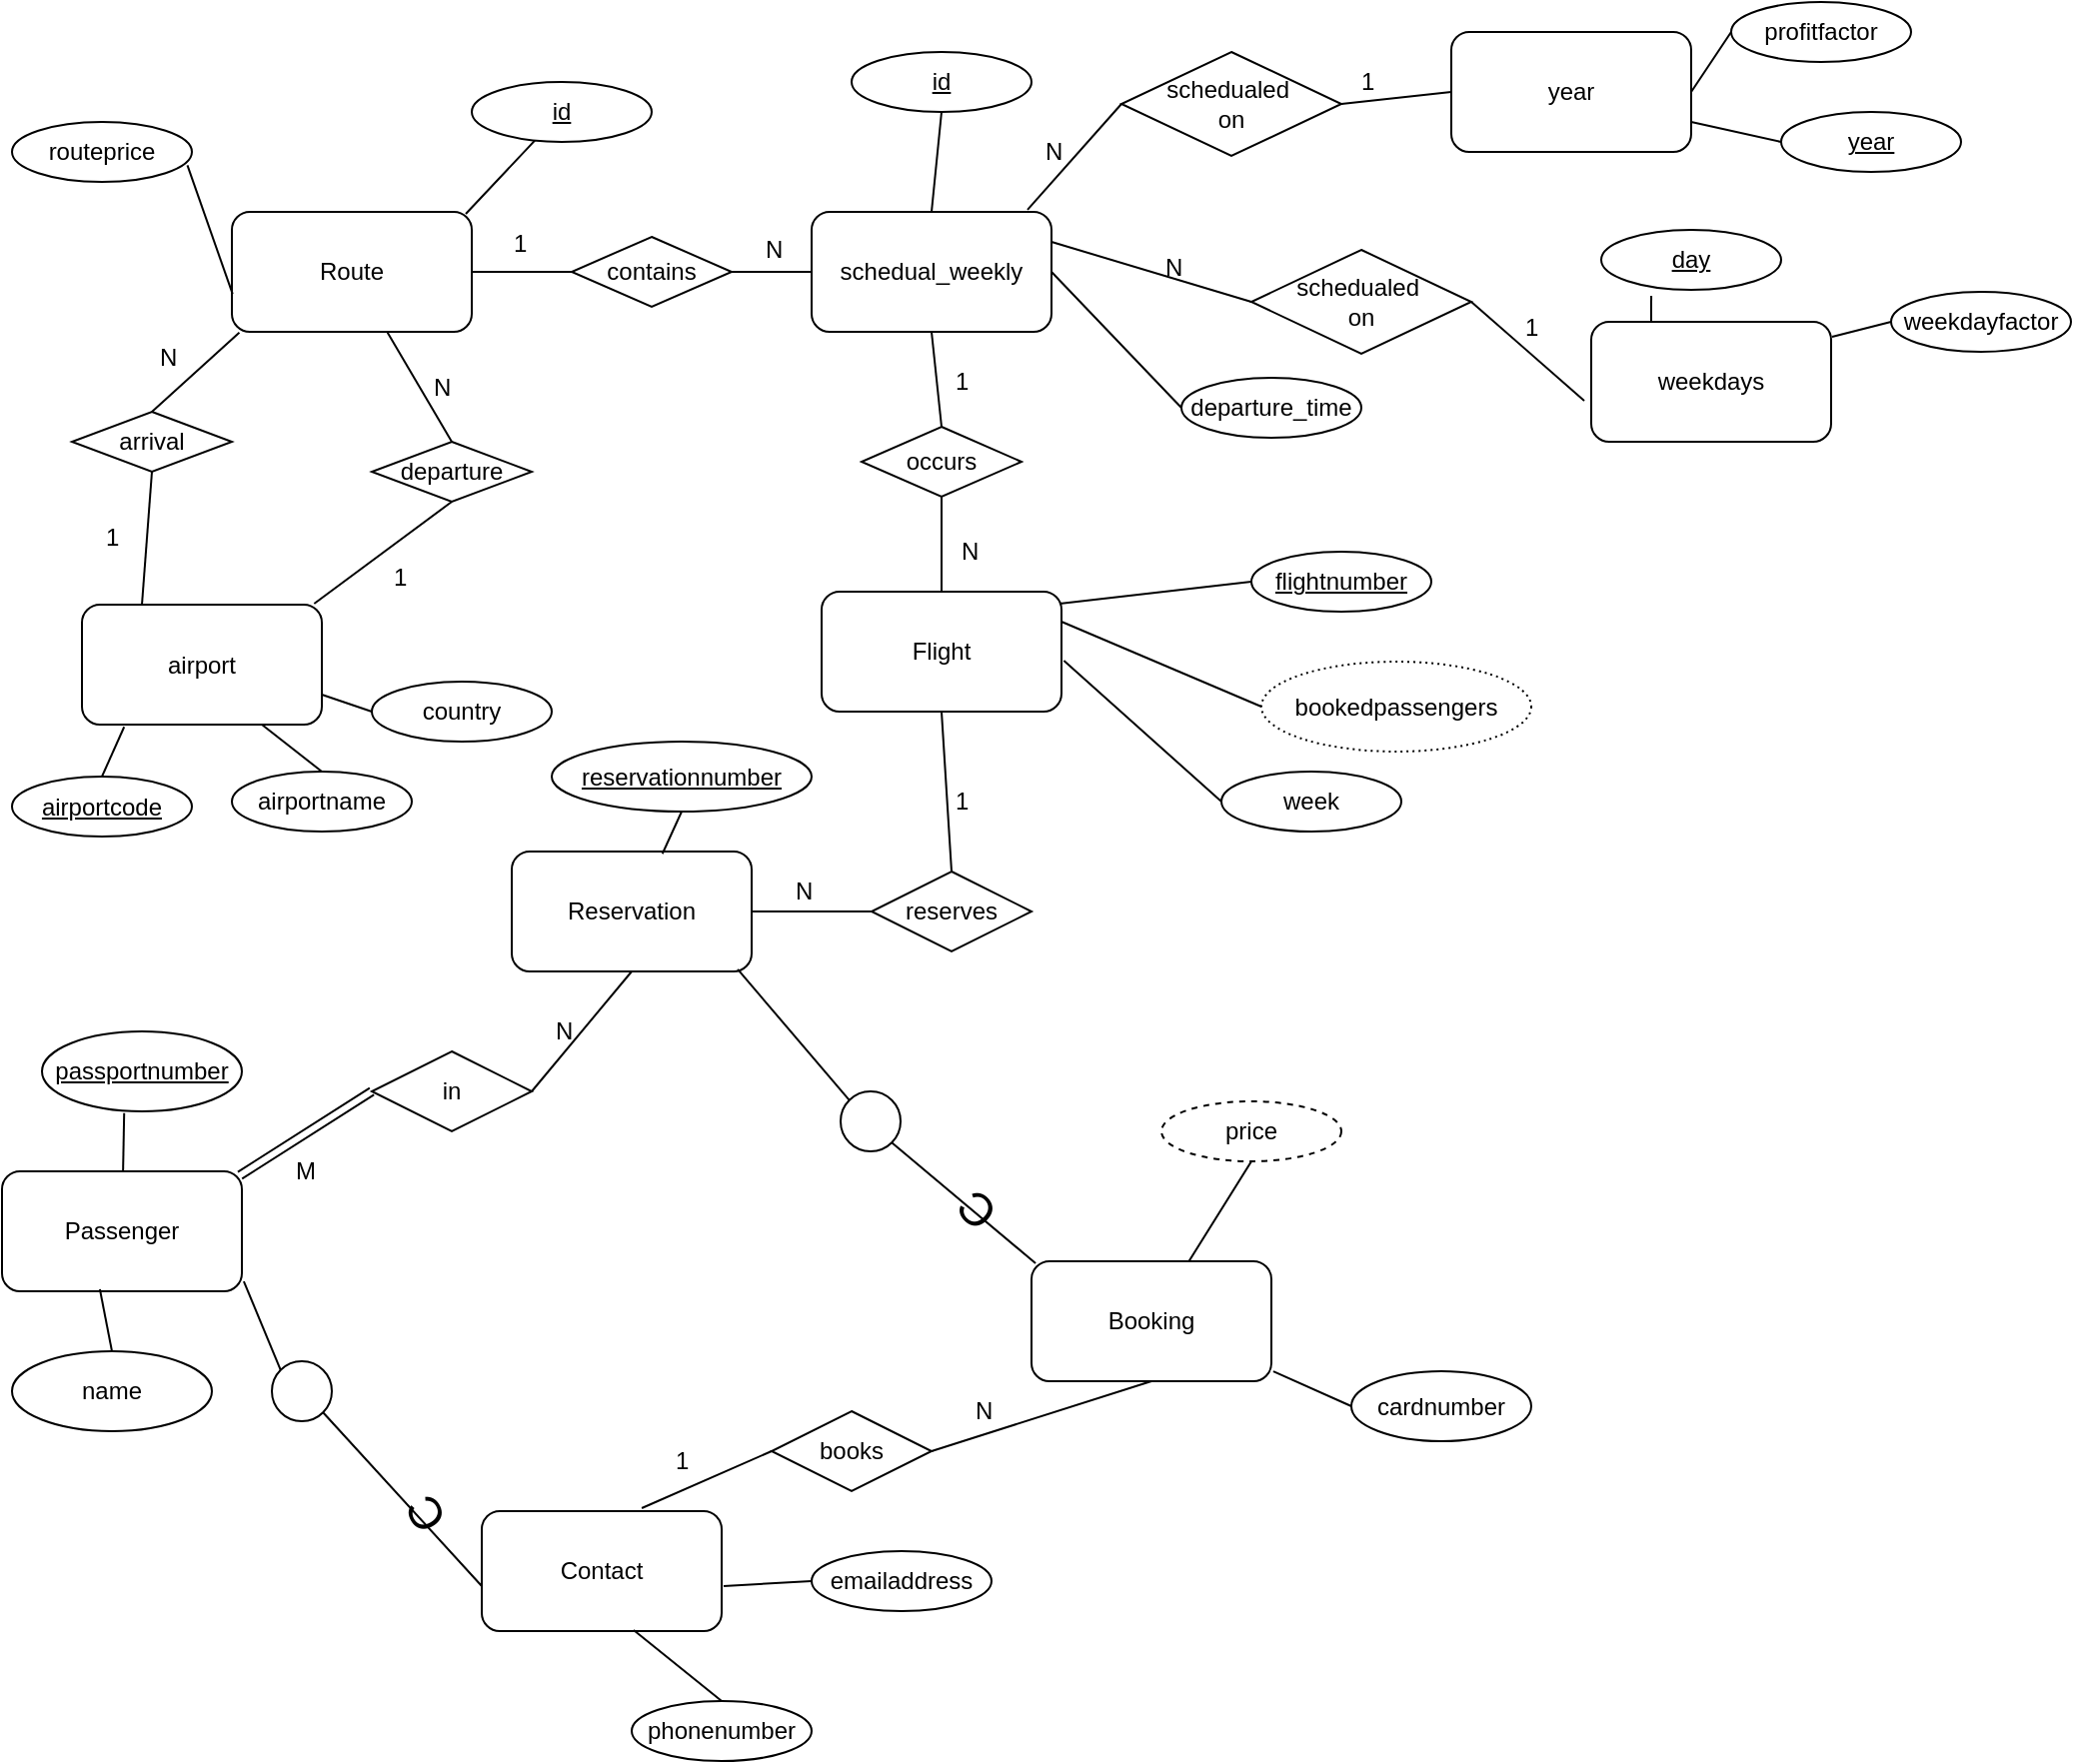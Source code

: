 <mxfile version="12.3.2" type="device" pages="1"><diagram id="ueyBdARAc9coFr8ONJ0_" name="Page-1"><mxGraphModel dx="1422" dy="801" grid="1" gridSize="10" guides="1" tooltips="1" connect="1" arrows="1" fold="1" page="1" pageScale="1" pageWidth="850" pageHeight="1100" math="0" shadow="0"><root><mxCell id="0"/><mxCell id="1" parent="0"/><mxCell id="NVE8YWoXmTEbN0VjAw6I-1" value="Route" style="rounded=1;whiteSpace=wrap;html=1;" parent="1" vertex="1"><mxGeometry x="120" y="120" width="120" height="60" as="geometry"/></mxCell><mxCell id="NVE8YWoXmTEbN0VjAw6I-5" value="schedual_weekly" style="rounded=1;whiteSpace=wrap;html=1;" parent="1" vertex="1"><mxGeometry x="410" y="120" width="120" height="60" as="geometry"/></mxCell><mxCell id="NVE8YWoXmTEbN0VjAw6I-6" value="Flight" style="rounded=1;whiteSpace=wrap;html=1;" parent="1" vertex="1"><mxGeometry x="415" y="310" width="120" height="60" as="geometry"/></mxCell><mxCell id="NVE8YWoXmTEbN0VjAw6I-7" value="&lt;u&gt;flightnumber&lt;/u&gt;" style="ellipse;whiteSpace=wrap;html=1;" parent="1" vertex="1"><mxGeometry x="630" y="290" width="90" height="30" as="geometry"/></mxCell><mxCell id="NVE8YWoXmTEbN0VjAw6I-9" value="week" style="ellipse;whiteSpace=wrap;html=1;" parent="1" vertex="1"><mxGeometry x="615" y="400" width="90" height="30" as="geometry"/></mxCell><mxCell id="NVE8YWoXmTEbN0VjAw6I-11" value="&lt;u&gt;id&lt;/u&gt;" style="ellipse;whiteSpace=wrap;html=1;" parent="1" vertex="1"><mxGeometry x="430" y="40" width="90" height="30" as="geometry"/></mxCell><mxCell id="NVE8YWoXmTEbN0VjAw6I-13" value="&lt;u&gt;id&lt;/u&gt;" style="ellipse;whiteSpace=wrap;html=1;" parent="1" vertex="1"><mxGeometry x="240" y="55" width="90" height="30" as="geometry"/></mxCell><mxCell id="NVE8YWoXmTEbN0VjAw6I-19" value="&lt;u&gt;day&lt;/u&gt;" style="ellipse;whiteSpace=wrap;html=1;" parent="1" vertex="1"><mxGeometry x="805" y="129" width="90" height="30" as="geometry"/></mxCell><mxCell id="NVE8YWoXmTEbN0VjAw6I-20" value="departure_time" style="ellipse;whiteSpace=wrap;html=1;" parent="1" vertex="1"><mxGeometry x="595" y="203" width="90" height="30" as="geometry"/></mxCell><mxCell id="NVE8YWoXmTEbN0VjAw6I-21" value="contains" style="rhombus;whiteSpace=wrap;html=1;" parent="1" vertex="1"><mxGeometry x="290" y="132.5" width="80" height="35" as="geometry"/></mxCell><mxCell id="NVE8YWoXmTEbN0VjAw6I-23" value="occurs" style="rhombus;whiteSpace=wrap;html=1;" parent="1" vertex="1"><mxGeometry x="435" y="227.5" width="80" height="35" as="geometry"/></mxCell><mxCell id="NVE8YWoXmTEbN0VjAw6I-24" value="Reservation" style="rounded=1;whiteSpace=wrap;html=1;" parent="1" vertex="1"><mxGeometry x="260" y="440" width="120" height="60" as="geometry"/></mxCell><mxCell id="NVE8YWoXmTEbN0VjAw6I-26" value="Booking" style="rounded=1;whiteSpace=wrap;html=1;" parent="1" vertex="1"><mxGeometry x="520" y="645" width="120" height="60" as="geometry"/></mxCell><mxCell id="NVE8YWoXmTEbN0VjAw6I-32" value="&lt;u&gt;passportnumber&lt;/u&gt;" style="ellipse;whiteSpace=wrap;html=1;" parent="1" vertex="1"><mxGeometry x="25" y="530" width="100" height="40" as="geometry"/></mxCell><mxCell id="NVE8YWoXmTEbN0VjAw6I-34" value="reserves" style="rhombus;whiteSpace=wrap;html=1;" parent="1" vertex="1"><mxGeometry x="440" y="450" width="80" height="40" as="geometry"/></mxCell><mxCell id="NVE8YWoXmTEbN0VjAw6I-36" value="in" style="rhombus;whiteSpace=wrap;html=1;" parent="1" vertex="1"><mxGeometry x="190" y="540" width="80" height="40" as="geometry"/></mxCell><mxCell id="NVE8YWoXmTEbN0VjAw6I-38" value="Contact" style="rounded=1;whiteSpace=wrap;html=1;" parent="1" vertex="1"><mxGeometry x="245" y="770" width="120" height="60" as="geometry"/></mxCell><mxCell id="NVE8YWoXmTEbN0VjAw6I-39" value="emailaddress" style="ellipse;whiteSpace=wrap;html=1;" parent="1" vertex="1"><mxGeometry x="410" y="790" width="90" height="30" as="geometry"/></mxCell><mxCell id="NVE8YWoXmTEbN0VjAw6I-40" value="phonenumber" style="ellipse;whiteSpace=wrap;html=1;" parent="1" vertex="1"><mxGeometry x="320" y="865" width="90" height="30" as="geometry"/></mxCell><mxCell id="NVE8YWoXmTEbN0VjAw6I-41" value="books" style="rhombus;whiteSpace=wrap;html=1;" parent="1" vertex="1"><mxGeometry x="390" y="720" width="80" height="40" as="geometry"/></mxCell><mxCell id="NVE8YWoXmTEbN0VjAw6I-46" value="Passenger" style="rounded=1;whiteSpace=wrap;html=1;" parent="1" vertex="1"><mxGeometry x="5" y="600" width="120" height="60" as="geometry"/></mxCell><mxCell id="NVE8YWoXmTEbN0VjAw6I-50" value="cardnumber" style="ellipse;whiteSpace=wrap;html=1;" parent="1" vertex="1"><mxGeometry x="680" y="700" width="90" height="35" as="geometry"/></mxCell><mxCell id="NVE8YWoXmTEbN0VjAw6I-67" value="" style="endArrow=none;html=1;entryX=0;entryY=0.5;entryDx=0;entryDy=0;exitX=0.992;exitY=0.033;exitDx=0;exitDy=0;exitPerimeter=0;shape=link;" parent="1" source="NVE8YWoXmTEbN0VjAw6I-46" target="NVE8YWoXmTEbN0VjAw6I-36" edge="1"><mxGeometry width="50" height="50" relative="1" as="geometry"><mxPoint x="130.99" y="806" as="sourcePoint"/><mxPoint x="159.393" y="765.607" as="targetPoint"/></mxGeometry></mxCell><mxCell id="NVE8YWoXmTEbN0VjAw6I-68" value="" style="endArrow=none;html=1;entryX=0.5;entryY=1;entryDx=0;entryDy=0;exitX=1;exitY=0.5;exitDx=0;exitDy=0;" parent="1" source="NVE8YWoXmTEbN0VjAw6I-36" target="NVE8YWoXmTEbN0VjAw6I-24" edge="1"><mxGeometry width="50" height="50" relative="1" as="geometry"><mxPoint x="234.99" y="545" as="sourcePoint"/><mxPoint x="263.393" y="504.607" as="targetPoint"/></mxGeometry></mxCell><mxCell id="NVE8YWoXmTEbN0VjAw6I-69" value="" style="endArrow=none;html=1;entryX=0;entryY=0.5;entryDx=0;entryDy=0;exitX=1;exitY=0.5;exitDx=0;exitDy=0;" parent="1" source="NVE8YWoXmTEbN0VjAw6I-24" target="NVE8YWoXmTEbN0VjAw6I-34" edge="1"><mxGeometry width="50" height="50" relative="1" as="geometry"><mxPoint x="150.99" y="826" as="sourcePoint"/><mxPoint x="179.393" y="785.607" as="targetPoint"/></mxGeometry></mxCell><mxCell id="NVE8YWoXmTEbN0VjAw6I-70" value="" style="endArrow=none;html=1;entryX=0.5;entryY=1;entryDx=0;entryDy=0;exitX=0.5;exitY=0;exitDx=0;exitDy=0;" parent="1" source="NVE8YWoXmTEbN0VjAw6I-34" target="NVE8YWoXmTEbN0VjAw6I-6" edge="1"><mxGeometry width="50" height="50" relative="1" as="geometry"><mxPoint x="160.99" y="836" as="sourcePoint"/><mxPoint x="189.393" y="795.607" as="targetPoint"/></mxGeometry></mxCell><mxCell id="NVE8YWoXmTEbN0VjAw6I-74" value="" style="endArrow=none;html=1;entryX=0.942;entryY=0.983;entryDx=0;entryDy=0;entryPerimeter=0;exitX=0;exitY=0;exitDx=0;exitDy=0;" parent="1" source="n1bBaKgyU3vudz4Un_Si-14" target="NVE8YWoXmTEbN0VjAw6I-24" edge="1"><mxGeometry width="50" height="50" relative="1" as="geometry"><mxPoint x="410" y="540" as="sourcePoint"/><mxPoint x="159.393" y="765.607" as="targetPoint"/></mxGeometry></mxCell><mxCell id="NVE8YWoXmTEbN0VjAw6I-79" value="" style="endArrow=none;html=1;entryX=0;entryY=0.5;entryDx=0;entryDy=0;exitX=0.667;exitY=-0.025;exitDx=0;exitDy=0;exitPerimeter=0;" parent="1" source="NVE8YWoXmTEbN0VjAw6I-38" target="NVE8YWoXmTEbN0VjAw6I-41" edge="1"><mxGeometry width="50" height="50" relative="1" as="geometry"><mxPoint x="130.99" y="806" as="sourcePoint"/><mxPoint x="159.393" y="765.607" as="targetPoint"/></mxGeometry></mxCell><mxCell id="NVE8YWoXmTEbN0VjAw6I-80" value="" style="endArrow=none;html=1;entryX=0.5;entryY=1;entryDx=0;entryDy=0;exitX=1;exitY=0.5;exitDx=0;exitDy=0;" parent="1" source="NVE8YWoXmTEbN0VjAw6I-41" target="NVE8YWoXmTEbN0VjAw6I-26" edge="1"><mxGeometry width="50" height="50" relative="1" as="geometry"><mxPoint x="130.99" y="806" as="sourcePoint"/><mxPoint x="159.393" y="765.607" as="targetPoint"/></mxGeometry></mxCell><mxCell id="NVE8YWoXmTEbN0VjAw6I-81" value="" style="endArrow=none;html=1;entryX=0;entryY=0.5;entryDx=0;entryDy=0;exitX=1.008;exitY=0.625;exitDx=0;exitDy=0;exitPerimeter=0;" parent="1" source="NVE8YWoXmTEbN0VjAw6I-38" target="NVE8YWoXmTEbN0VjAw6I-39" edge="1"><mxGeometry width="50" height="50" relative="1" as="geometry"><mxPoint x="360.04" y="751" as="sourcePoint"/><mxPoint x="395" y="720" as="targetPoint"/></mxGeometry></mxCell><mxCell id="NVE8YWoXmTEbN0VjAw6I-82" value="" style="endArrow=none;html=1;exitX=0.633;exitY=0.992;exitDx=0;exitDy=0;exitPerimeter=0;entryX=0.5;entryY=0;entryDx=0;entryDy=0;" parent="1" source="NVE8YWoXmTEbN0VjAw6I-38" target="NVE8YWoXmTEbN0VjAw6I-40" edge="1"><mxGeometry width="50" height="50" relative="1" as="geometry"><mxPoint x="370.04" y="761" as="sourcePoint"/><mxPoint x="380" y="820" as="targetPoint"/></mxGeometry></mxCell><mxCell id="NVE8YWoXmTEbN0VjAw6I-84" value="" style="endArrow=none;html=1;exitX=0;exitY=0.5;exitDx=0;exitDy=0;entryX=1;entryY=0.5;entryDx=0;entryDy=0;" parent="1" source="YQRDbXW9_YYpW1JyS6Nd-8" target="9VpXfyq6aMmPsgvXHNc1-2" edge="1"><mxGeometry width="50" height="50" relative="1" as="geometry"><mxPoint x="380.04" y="771" as="sourcePoint"/><mxPoint x="960" y="520" as="targetPoint"/></mxGeometry></mxCell><mxCell id="NVE8YWoXmTEbN0VjAw6I-87" value="" style="endArrow=none;html=1;entryX=0;entryY=0.5;entryDx=0;entryDy=0;exitX=1.008;exitY=0.917;exitDx=0;exitDy=0;exitPerimeter=0;" parent="1" source="NVE8YWoXmTEbN0VjAw6I-26" target="NVE8YWoXmTEbN0VjAw6I-50" edge="1"><mxGeometry width="50" height="50" relative="1" as="geometry"><mxPoint x="449" y="983" as="sourcePoint"/><mxPoint x="810" y="730" as="targetPoint"/></mxGeometry></mxCell><mxCell id="NVE8YWoXmTEbN0VjAw6I-91" value="" style="endArrow=none;html=1;exitX=0.411;exitY=1.021;exitDx=0;exitDy=0;exitPerimeter=0;" parent="1" source="NVE8YWoXmTEbN0VjAw6I-32" target="NVE8YWoXmTEbN0VjAw6I-46" edge="1"><mxGeometry width="50" height="50" relative="1" as="geometry"><mxPoint x="60" y="537" as="sourcePoint"/><mxPoint x="169.393" y="775.607" as="targetPoint"/></mxGeometry></mxCell><mxCell id="NVE8YWoXmTEbN0VjAw6I-92" value="" style="endArrow=none;html=1;entryX=1.01;entryY=0.576;entryDx=0;entryDy=0;exitX=0;exitY=0.5;exitDx=0;exitDy=0;entryPerimeter=0;" parent="1" source="NVE8YWoXmTEbN0VjAw6I-9" target="NVE8YWoXmTEbN0VjAw6I-6" edge="1"><mxGeometry width="50" height="50" relative="1" as="geometry"><mxPoint x="490" y="450" as="sourcePoint"/><mxPoint x="485" y="380" as="targetPoint"/></mxGeometry></mxCell><mxCell id="NVE8YWoXmTEbN0VjAw6I-93" value="price" style="ellipse;whiteSpace=wrap;html=1;dashed=1;" parent="1" vertex="1"><mxGeometry x="585" y="565" width="90" height="30" as="geometry"/></mxCell><mxCell id="NVE8YWoXmTEbN0VjAw6I-94" value="" style="endArrow=none;html=1;exitX=0.5;exitY=1;exitDx=0;exitDy=0;" parent="1" source="NVE8YWoXmTEbN0VjAw6I-93" target="NVE8YWoXmTEbN0VjAw6I-26" edge="1"><mxGeometry width="50" height="50" relative="1" as="geometry"><mxPoint x="490" y="450" as="sourcePoint"/><mxPoint x="485" y="380" as="targetPoint"/></mxGeometry></mxCell><mxCell id="NVE8YWoXmTEbN0VjAw6I-95" value="" style="endArrow=none;html=1;entryX=0.992;entryY=0.1;entryDx=0;entryDy=0;exitX=0;exitY=0.5;exitDx=0;exitDy=0;entryPerimeter=0;" parent="1" source="NVE8YWoXmTEbN0VjAw6I-7" target="NVE8YWoXmTEbN0VjAw6I-6" edge="1"><mxGeometry width="50" height="50" relative="1" as="geometry"><mxPoint x="640" y="380" as="sourcePoint"/><mxPoint x="545" y="335" as="targetPoint"/></mxGeometry></mxCell><mxCell id="NVE8YWoXmTEbN0VjAw6I-96" value="" style="endArrow=none;html=1;entryX=0.5;entryY=1;entryDx=0;entryDy=0;exitX=0.5;exitY=0;exitDx=0;exitDy=0;" parent="1" source="NVE8YWoXmTEbN0VjAw6I-6" target="NVE8YWoXmTEbN0VjAw6I-23" edge="1"><mxGeometry width="50" height="50" relative="1" as="geometry"><mxPoint x="650" y="390" as="sourcePoint"/><mxPoint x="555" y="345" as="targetPoint"/></mxGeometry></mxCell><mxCell id="NVE8YWoXmTEbN0VjAw6I-97" value="" style="endArrow=none;html=1;exitX=0.5;exitY=1;exitDx=0;exitDy=0;entryX=0.5;entryY=0;entryDx=0;entryDy=0;" parent="1" source="NVE8YWoXmTEbN0VjAw6I-5" target="NVE8YWoXmTEbN0VjAw6I-23" edge="1"><mxGeometry width="50" height="50" relative="1" as="geometry"><mxPoint x="660" y="400" as="sourcePoint"/><mxPoint x="470" y="220" as="targetPoint"/></mxGeometry></mxCell><mxCell id="NVE8YWoXmTEbN0VjAw6I-99" value="" style="endArrow=none;html=1;entryX=1;entryY=0.5;entryDx=0;entryDy=0;exitX=0;exitY=0.5;exitDx=0;exitDy=0;" parent="1" source="NVE8YWoXmTEbN0VjAw6I-20" target="NVE8YWoXmTEbN0VjAw6I-5" edge="1"><mxGeometry width="50" height="50" relative="1" as="geometry"><mxPoint x="670" y="410" as="sourcePoint"/><mxPoint x="575" y="365" as="targetPoint"/></mxGeometry></mxCell><mxCell id="NVE8YWoXmTEbN0VjAw6I-100" value="" style="endArrow=none;html=1;entryX=0.25;entryY=0;entryDx=0;entryDy=0;exitX=0.278;exitY=1.1;exitDx=0;exitDy=0;exitPerimeter=0;" parent="1" source="NVE8YWoXmTEbN0VjAw6I-19" edge="1" target="n1bBaKgyU3vudz4Un_Si-4"><mxGeometry width="50" height="50" relative="1" as="geometry"><mxPoint x="883" y="100" as="sourcePoint"/><mxPoint x="850" y="100" as="targetPoint"/></mxGeometry></mxCell><mxCell id="NVE8YWoXmTEbN0VjAw6I-101" value="" style="endArrow=none;html=1;entryX=0.9;entryY=-0.017;entryDx=0;entryDy=0;exitX=0;exitY=0.5;exitDx=0;exitDy=0;entryPerimeter=0;" parent="1" source="9VpXfyq6aMmPsgvXHNc1-3" target="NVE8YWoXmTEbN0VjAw6I-5" edge="1"><mxGeometry width="50" height="50" relative="1" as="geometry"><mxPoint x="570" y="65" as="sourcePoint"/><mxPoint x="595" y="385" as="targetPoint"/></mxGeometry></mxCell><mxCell id="NVE8YWoXmTEbN0VjAw6I-102" value="" style="endArrow=none;html=1;entryX=0.5;entryY=0;entryDx=0;entryDy=0;exitX=0.5;exitY=1;exitDx=0;exitDy=0;" parent="1" source="NVE8YWoXmTEbN0VjAw6I-11" target="NVE8YWoXmTEbN0VjAw6I-5" edge="1"><mxGeometry width="50" height="50" relative="1" as="geometry"><mxPoint x="700" y="440" as="sourcePoint"/><mxPoint x="605" y="395" as="targetPoint"/></mxGeometry></mxCell><mxCell id="NVE8YWoXmTEbN0VjAw6I-103" value="" style="endArrow=none;html=1;entryX=0;entryY=0.5;entryDx=0;entryDy=0;exitX=1;exitY=0.5;exitDx=0;exitDy=0;" parent="1" source="NVE8YWoXmTEbN0VjAw6I-21" target="NVE8YWoXmTEbN0VjAw6I-5" edge="1"><mxGeometry width="50" height="50" relative="1" as="geometry"><mxPoint x="485" y="80" as="sourcePoint"/><mxPoint x="480" y="130" as="targetPoint"/></mxGeometry></mxCell><mxCell id="NVE8YWoXmTEbN0VjAw6I-104" value="" style="endArrow=none;html=1;entryX=1;entryY=0.5;entryDx=0;entryDy=0;exitX=0;exitY=0.5;exitDx=0;exitDy=0;" parent="1" source="NVE8YWoXmTEbN0VjAw6I-21" target="NVE8YWoXmTEbN0VjAw6I-1" edge="1"><mxGeometry width="50" height="50" relative="1" as="geometry"><mxPoint x="495" y="90" as="sourcePoint"/><mxPoint x="490" y="140" as="targetPoint"/></mxGeometry></mxCell><mxCell id="NVE8YWoXmTEbN0VjAw6I-105" value="" style="endArrow=none;html=1;entryX=0.975;entryY=0.017;entryDx=0;entryDy=0;entryPerimeter=0;" parent="1" source="NVE8YWoXmTEbN0VjAw6I-13" target="NVE8YWoXmTEbN0VjAw6I-1" edge="1"><mxGeometry width="50" height="50" relative="1" as="geometry"><mxPoint x="300" y="160" as="sourcePoint"/><mxPoint x="250" y="160" as="targetPoint"/></mxGeometry></mxCell><mxCell id="NVE8YWoXmTEbN0VjAw6I-106" value="" style="endArrow=none;html=1;entryX=0.5;entryY=0;entryDx=0;entryDy=0;" parent="1" source="NVE8YWoXmTEbN0VjAw6I-1" target="YQRDbXW9_YYpW1JyS6Nd-12" edge="1"><mxGeometry width="50" height="50" relative="1" as="geometry"><mxPoint x="310" y="170" as="sourcePoint"/><mxPoint x="260" y="170" as="targetPoint"/></mxGeometry></mxCell><mxCell id="NVE8YWoXmTEbN0VjAw6I-107" value="" style="endArrow=none;html=1;entryX=0.5;entryY=0;entryDx=0;entryDy=0;exitX=0.031;exitY=1.006;exitDx=0;exitDy=0;exitPerimeter=0;" parent="1" source="NVE8YWoXmTEbN0VjAw6I-1" target="YQRDbXW9_YYpW1JyS6Nd-11" edge="1"><mxGeometry width="50" height="50" relative="1" as="geometry"><mxPoint x="75" y="90" as="sourcePoint"/><mxPoint x="190" y="130" as="targetPoint"/></mxGeometry></mxCell><mxCell id="YQRDbXW9_YYpW1JyS6Nd-1" value="routeprice" style="ellipse;whiteSpace=wrap;html=1;" parent="1" vertex="1"><mxGeometry x="10" y="75" width="90" height="30" as="geometry"/></mxCell><mxCell id="YQRDbXW9_YYpW1JyS6Nd-3" value="weekdayfactor" style="ellipse;whiteSpace=wrap;html=1;" parent="1" vertex="1"><mxGeometry x="950" y="160" width="90" height="30" as="geometry"/></mxCell><mxCell id="YQRDbXW9_YYpW1JyS6Nd-5" value="&lt;div&gt;bookedpassengers&lt;/div&gt;" style="ellipse;whiteSpace=wrap;html=1;dashed=1;dashPattern=1 2;" parent="1" vertex="1"><mxGeometry x="635" y="345" width="135" height="45" as="geometry"/></mxCell><mxCell id="YQRDbXW9_YYpW1JyS6Nd-8" value="profitfactor" style="ellipse;whiteSpace=wrap;html=1;" parent="1" vertex="1"><mxGeometry x="870" y="15" width="90" height="30" as="geometry"/></mxCell><mxCell id="YQRDbXW9_YYpW1JyS6Nd-9" value="airport" style="rounded=1;whiteSpace=wrap;html=1;" parent="1" vertex="1"><mxGeometry x="45" y="316.5" width="120" height="60" as="geometry"/></mxCell><mxCell id="YQRDbXW9_YYpW1JyS6Nd-10" value="" style="endArrow=none;html=1;entryX=0.003;entryY=0.685;entryDx=0;entryDy=0;exitX=0.975;exitY=0.724;exitDx=0;exitDy=0;entryPerimeter=0;exitPerimeter=0;" parent="1" source="YQRDbXW9_YYpW1JyS6Nd-1" target="NVE8YWoXmTEbN0VjAw6I-1" edge="1"><mxGeometry width="50" height="50" relative="1" as="geometry"><mxPoint x="85" y="100" as="sourcePoint"/><mxPoint x="130" y="160" as="targetPoint"/></mxGeometry></mxCell><mxCell id="YQRDbXW9_YYpW1JyS6Nd-11" value="arrival" style="rhombus;whiteSpace=wrap;html=1;" parent="1" vertex="1"><mxGeometry x="40" y="220" width="80" height="30" as="geometry"/></mxCell><mxCell id="YQRDbXW9_YYpW1JyS6Nd-12" value="departure" style="rhombus;whiteSpace=wrap;html=1;" parent="1" vertex="1"><mxGeometry x="190" y="235" width="80" height="30" as="geometry"/></mxCell><mxCell id="YQRDbXW9_YYpW1JyS6Nd-13" value="" style="endArrow=none;html=1;entryX=1;entryY=0.25;entryDx=0;entryDy=0;exitX=0;exitY=0.5;exitDx=0;exitDy=0;" parent="1" source="YQRDbXW9_YYpW1JyS6Nd-5" target="NVE8YWoXmTEbN0VjAw6I-6" edge="1"><mxGeometry width="50" height="50" relative="1" as="geometry"><mxPoint x="640.0" y="315.0" as="sourcePoint"/><mxPoint x="544.04" y="326" as="targetPoint"/></mxGeometry></mxCell><mxCell id="YQRDbXW9_YYpW1JyS6Nd-14" value="" style="endArrow=none;html=1;exitX=0;exitY=0.5;exitDx=0;exitDy=0;entryX=1.004;entryY=0.125;entryDx=0;entryDy=0;entryPerimeter=0;" parent="1" source="YQRDbXW9_YYpW1JyS6Nd-3" target="n1bBaKgyU3vudz4Un_Si-4" edge="1"><mxGeometry width="50" height="50" relative="1" as="geometry"><mxPoint x="630" y="190.0" as="sourcePoint"/><mxPoint x="540" y="160" as="targetPoint"/></mxGeometry></mxCell><mxCell id="NVE8YWoXmTEbN0VjAw6I-64" value="&lt;font style=&quot;font-size: 23px&quot;&gt;C&lt;/font&gt;" style="text;html=1;resizable=0;points=[];autosize=1;align=left;verticalAlign=top;spacingTop=-4;rotation=-120;" parent="1" vertex="1"><mxGeometry x="194" y="760" width="30" height="20" as="geometry"/></mxCell><mxCell id="YQRDbXW9_YYpW1JyS6Nd-18" value="" style="endArrow=none;html=1;entryX=0;entryY=0.5;entryDx=0;entryDy=0;exitX=1;exitY=1;exitDx=0;exitDy=0;" parent="1" edge="1" source="n1bBaKgyU3vudz4Un_Si-1"><mxGeometry width="50" height="50" relative="1" as="geometry"><mxPoint x="175" y="700" as="sourcePoint"/><mxPoint x="245" y="807.5" as="targetPoint"/></mxGeometry></mxCell><mxCell id="YQRDbXW9_YYpW1JyS6Nd-19" value="" style="endArrow=none;html=1;entryX=0.5;entryY=1;entryDx=0;entryDy=0;exitX=0.25;exitY=0;exitDx=0;exitDy=0;" parent="1" source="YQRDbXW9_YYpW1JyS6Nd-9" target="YQRDbXW9_YYpW1JyS6Nd-11" edge="1"><mxGeometry width="50" height="50" relative="1" as="geometry"><mxPoint x="80" y="310" as="sourcePoint"/><mxPoint x="90" y="230" as="targetPoint"/></mxGeometry></mxCell><mxCell id="YQRDbXW9_YYpW1JyS6Nd-20" value="" style="endArrow=none;html=1;entryX=0.968;entryY=-0.008;entryDx=0;entryDy=0;exitX=0.5;exitY=1;exitDx=0;exitDy=0;entryPerimeter=0;" parent="1" source="YQRDbXW9_YYpW1JyS6Nd-12" target="YQRDbXW9_YYpW1JyS6Nd-9" edge="1"><mxGeometry width="50" height="50" relative="1" as="geometry"><mxPoint x="143.72" y="200.36" as="sourcePoint"/><mxPoint x="100" y="240" as="targetPoint"/></mxGeometry></mxCell><mxCell id="YQRDbXW9_YYpW1JyS6Nd-22" value="&lt;u&gt;airportcode&lt;/u&gt;" style="ellipse;whiteSpace=wrap;html=1;" parent="1" vertex="1"><mxGeometry x="10" y="402.5" width="90" height="30" as="geometry"/></mxCell><mxCell id="YQRDbXW9_YYpW1JyS6Nd-23" value="airportname" style="ellipse;whiteSpace=wrap;html=1;" parent="1" vertex="1"><mxGeometry x="120" y="400" width="90" height="30" as="geometry"/></mxCell><mxCell id="YQRDbXW9_YYpW1JyS6Nd-24" value="" style="endArrow=none;html=1;entryX=0.5;entryY=0;entryDx=0;entryDy=0;exitX=0.176;exitY=1.019;exitDx=0;exitDy=0;exitPerimeter=0;" parent="1" source="YQRDbXW9_YYpW1JyS6Nd-9" target="YQRDbXW9_YYpW1JyS6Nd-22" edge="1"><mxGeometry width="50" height="50" relative="1" as="geometry"><mxPoint x="85" y="325" as="sourcePoint"/><mxPoint x="90" y="260" as="targetPoint"/></mxGeometry></mxCell><mxCell id="YQRDbXW9_YYpW1JyS6Nd-25" value="" style="endArrow=none;html=1;entryX=0.5;entryY=0;entryDx=0;entryDy=0;exitX=0.75;exitY=1;exitDx=0;exitDy=0;" parent="1" source="YQRDbXW9_YYpW1JyS6Nd-9" target="YQRDbXW9_YYpW1JyS6Nd-23" edge="1"><mxGeometry width="50" height="50" relative="1" as="geometry"><mxPoint x="76.12" y="386.14" as="sourcePoint"/><mxPoint x="54.5" y="410" as="targetPoint"/></mxGeometry></mxCell><mxCell id="YQRDbXW9_YYpW1JyS6Nd-26" value="country" style="ellipse;whiteSpace=wrap;html=1;" parent="1" vertex="1"><mxGeometry x="190" y="355" width="90" height="30" as="geometry"/></mxCell><mxCell id="YQRDbXW9_YYpW1JyS6Nd-27" value="" style="endArrow=none;html=1;entryX=0;entryY=0.5;entryDx=0;entryDy=0;exitX=1;exitY=0.75;exitDx=0;exitDy=0;" parent="1" source="YQRDbXW9_YYpW1JyS6Nd-9" target="YQRDbXW9_YYpW1JyS6Nd-26" edge="1"><mxGeometry width="50" height="50" relative="1" as="geometry"><mxPoint x="145" y="385" as="sourcePoint"/><mxPoint x="175" y="410" as="targetPoint"/></mxGeometry></mxCell><mxCell id="YQRDbXW9_YYpW1JyS6Nd-28" value="&lt;u&gt;reservationnumber&lt;/u&gt;" style="ellipse;whiteSpace=wrap;html=1;" parent="1" vertex="1"><mxGeometry x="280" y="385" width="130" height="35" as="geometry"/></mxCell><mxCell id="YQRDbXW9_YYpW1JyS6Nd-29" value="" style="endArrow=none;html=1;entryX=0.628;entryY=0.019;entryDx=0;entryDy=0;exitX=0.5;exitY=1;exitDx=0;exitDy=0;entryPerimeter=0;" parent="1" source="YQRDbXW9_YYpW1JyS6Nd-28" target="NVE8YWoXmTEbN0VjAw6I-24" edge="1"><mxGeometry width="50" height="50" relative="1" as="geometry"><mxPoint x="175" y="370" as="sourcePoint"/><mxPoint x="200" y="380" as="targetPoint"/></mxGeometry></mxCell><mxCell id="YQRDbXW9_YYpW1JyS6Nd-48" value="M" style="text;html=1;resizable=0;points=[];autosize=1;align=left;verticalAlign=top;spacingTop=-4;" parent="1" vertex="1"><mxGeometry x="150" y="590" width="20" height="20" as="geometry"/></mxCell><mxCell id="YQRDbXW9_YYpW1JyS6Nd-49" value="N" style="text;html=1;resizable=0;points=[];autosize=1;align=left;verticalAlign=top;spacingTop=-4;" parent="1" vertex="1"><mxGeometry x="280" y="520" width="20" height="20" as="geometry"/></mxCell><mxCell id="YQRDbXW9_YYpW1JyS6Nd-54" value="1" style="text;html=1;resizable=0;points=[];autosize=1;align=left;verticalAlign=top;spacingTop=-4;" parent="1" vertex="1"><mxGeometry x="340" y="735" width="20" height="20" as="geometry"/></mxCell><mxCell id="YQRDbXW9_YYpW1JyS6Nd-55" value="N" style="text;html=1;resizable=0;points=[];autosize=1;align=left;verticalAlign=top;spacingTop=-4;" parent="1" vertex="1"><mxGeometry x="490" y="710" width="20" height="20" as="geometry"/></mxCell><mxCell id="YQRDbXW9_YYpW1JyS6Nd-56" value="N" style="text;html=1;resizable=0;points=[];autosize=1;align=left;verticalAlign=top;spacingTop=-4;" parent="1" vertex="1"><mxGeometry x="400" y="450" width="20" height="20" as="geometry"/></mxCell><mxCell id="YQRDbXW9_YYpW1JyS6Nd-57" value="1" style="text;html=1;resizable=0;points=[];autosize=1;align=left;verticalAlign=top;spacingTop=-4;" parent="1" vertex="1"><mxGeometry x="480" y="405" width="20" height="20" as="geometry"/></mxCell><mxCell id="YQRDbXW9_YYpW1JyS6Nd-58" value="N" style="text;html=1;resizable=0;points=[];autosize=1;align=left;verticalAlign=top;spacingTop=-4;" parent="1" vertex="1"><mxGeometry x="483" y="280" width="20" height="20" as="geometry"/></mxCell><mxCell id="YQRDbXW9_YYpW1JyS6Nd-59" value="1" style="text;html=1;resizable=0;points=[];autosize=1;align=left;verticalAlign=top;spacingTop=-4;" parent="1" vertex="1"><mxGeometry x="480" y="195" width="20" height="20" as="geometry"/></mxCell><mxCell id="YQRDbXW9_YYpW1JyS6Nd-61" value="N" style="text;html=1;resizable=0;points=[];autosize=1;align=left;verticalAlign=top;spacingTop=-4;" parent="1" vertex="1"><mxGeometry x="385" y="129" width="20" height="20" as="geometry"/></mxCell><mxCell id="YQRDbXW9_YYpW1JyS6Nd-62" value="1" style="text;html=1;resizable=0;points=[];autosize=1;align=left;verticalAlign=top;spacingTop=-4;" parent="1" vertex="1"><mxGeometry x="259" y="126" width="20" height="20" as="geometry"/></mxCell><mxCell id="YQRDbXW9_YYpW1JyS6Nd-65" value="N" style="text;html=1;resizable=0;points=[];autosize=1;align=left;verticalAlign=top;spacingTop=-4;" parent="1" vertex="1"><mxGeometry x="219" y="197.5" width="20" height="20" as="geometry"/></mxCell><mxCell id="YQRDbXW9_YYpW1JyS6Nd-66" value="1" style="text;html=1;resizable=0;points=[];autosize=1;align=left;verticalAlign=top;spacingTop=-4;" parent="1" vertex="1"><mxGeometry x="199" y="292.5" width="20" height="20" as="geometry"/></mxCell><mxCell id="YQRDbXW9_YYpW1JyS6Nd-67" value="N" style="text;html=1;resizable=0;points=[];autosize=1;align=left;verticalAlign=top;spacingTop=-4;" parent="1" vertex="1"><mxGeometry x="82" y="183" width="20" height="20" as="geometry"/></mxCell><mxCell id="YQRDbXW9_YYpW1JyS6Nd-68" value="1" style="text;html=1;resizable=0;points=[];autosize=1;align=left;verticalAlign=top;spacingTop=-4;" parent="1" vertex="1"><mxGeometry x="55" y="272.5" width="20" height="20" as="geometry"/></mxCell><mxCell id="n1bBaKgyU3vudz4Un_Si-1" value="" style="ellipse;whiteSpace=wrap;html=1;aspect=fixed;" parent="1" vertex="1"><mxGeometry x="140" y="695" width="30" height="30" as="geometry"/></mxCell><mxCell id="n1bBaKgyU3vudz4Un_Si-2" value="" style="endArrow=none;html=1;entryX=1.008;entryY=0.917;entryDx=0;entryDy=0;exitX=0;exitY=0;exitDx=0;exitDy=0;entryPerimeter=0;" parent="1" source="n1bBaKgyU3vudz4Un_Si-1" target="NVE8YWoXmTEbN0VjAw6I-46" edge="1"><mxGeometry width="50" height="50" relative="1" as="geometry"><mxPoint x="75" y="800" as="sourcePoint"/><mxPoint x="74.393" y="750.607" as="targetPoint"/></mxGeometry></mxCell><mxCell id="n1bBaKgyU3vudz4Un_Si-4" value="weekdays" style="rounded=1;whiteSpace=wrap;html=1;" parent="1" vertex="1"><mxGeometry x="800" y="175" width="120" height="60" as="geometry"/></mxCell><mxCell id="n1bBaKgyU3vudz4Un_Si-6" value="schedualed&amp;nbsp;&lt;br&gt;on" style="rhombus;whiteSpace=wrap;html=1;" parent="1" vertex="1"><mxGeometry x="630" y="139" width="110" height="52" as="geometry"/></mxCell><mxCell id="n1bBaKgyU3vudz4Un_Si-7" value="" style="endArrow=none;html=1;exitX=0;exitY=0.5;exitDx=0;exitDy=0;entryX=1;entryY=0.25;entryDx=0;entryDy=0;" parent="1" source="n1bBaKgyU3vudz4Un_Si-6" target="NVE8YWoXmTEbN0VjAw6I-5" edge="1"><mxGeometry width="50" height="50" relative="1" as="geometry"><mxPoint x="580" y="75" as="sourcePoint"/><mxPoint x="528" y="130" as="targetPoint"/></mxGeometry></mxCell><mxCell id="n1bBaKgyU3vudz4Un_Si-8" value="" style="endArrow=none;html=1;entryX=1;entryY=0.5;entryDx=0;entryDy=0;exitX=-0.029;exitY=0.658;exitDx=0;exitDy=0;exitPerimeter=0;" parent="1" source="n1bBaKgyU3vudz4Un_Si-4" target="n1bBaKgyU3vudz4Un_Si-6" edge="1"><mxGeometry width="50" height="50" relative="1" as="geometry"><mxPoint x="790" y="136" as="sourcePoint"/><mxPoint x="540" y="145" as="targetPoint"/></mxGeometry></mxCell><mxCell id="n1bBaKgyU3vudz4Un_Si-11" value="N" style="text;html=1;resizable=0;points=[];autosize=1;align=left;verticalAlign=top;spacingTop=-4;" parent="1" vertex="1"><mxGeometry x="585" y="137.5" width="20" height="20" as="geometry"/></mxCell><mxCell id="n1bBaKgyU3vudz4Un_Si-12" value="1" style="text;html=1;resizable=0;points=[];autosize=1;align=left;verticalAlign=top;spacingTop=-4;" parent="1" vertex="1"><mxGeometry x="765" y="167.5" width="20" height="20" as="geometry"/></mxCell><mxCell id="n1bBaKgyU3vudz4Un_Si-14" value="" style="ellipse;whiteSpace=wrap;html=1;aspect=fixed;" parent="1" vertex="1"><mxGeometry x="424.5" y="560" width="30" height="30" as="geometry"/></mxCell><mxCell id="n1bBaKgyU3vudz4Un_Si-15" value="" style="endArrow=none;html=1;entryX=1;entryY=1;entryDx=0;entryDy=0;exitX=0.017;exitY=0.017;exitDx=0;exitDy=0;exitPerimeter=0;" parent="1" source="NVE8YWoXmTEbN0VjAw6I-26" target="n1bBaKgyU3vudz4Un_Si-14" edge="1"><mxGeometry width="50" height="50" relative="1" as="geometry"><mxPoint x="510.893" y="665.393" as="sourcePoint"/><mxPoint x="455.04" y="599.98" as="targetPoint"/></mxGeometry></mxCell><mxCell id="n1bBaKgyU3vudz4Un_Si-18" value="&lt;font style=&quot;font-size: 23px&quot;&gt;C&lt;/font&gt;" style="text;html=1;resizable=0;points=[];autosize=1;align=left;verticalAlign=top;spacingTop=-4;rotation=-135;" parent="1" vertex="1"><mxGeometry x="470" y="610" width="30" height="20" as="geometry"/></mxCell><mxCell id="9VpXfyq6aMmPsgvXHNc1-2" value="year" style="rounded=1;whiteSpace=wrap;html=1;" vertex="1" parent="1"><mxGeometry x="730" y="30" width="120" height="60" as="geometry"/></mxCell><mxCell id="9VpXfyq6aMmPsgvXHNc1-3" value="schedualed&amp;nbsp;&lt;br&gt;on" style="rhombus;whiteSpace=wrap;html=1;" vertex="1" parent="1"><mxGeometry x="565" y="40" width="110" height="52" as="geometry"/></mxCell><mxCell id="9VpXfyq6aMmPsgvXHNc1-4" value="" style="endArrow=none;html=1;exitX=0;exitY=0.5;exitDx=0;exitDy=0;entryX=1;entryY=0.5;entryDx=0;entryDy=0;" edge="1" parent="1" source="9VpXfyq6aMmPsgvXHNc1-2" target="9VpXfyq6aMmPsgvXHNc1-3"><mxGeometry width="50" height="50" relative="1" as="geometry"><mxPoint x="640" y="175" as="sourcePoint"/><mxPoint x="540" y="150" as="targetPoint"/></mxGeometry></mxCell><mxCell id="9VpXfyq6aMmPsgvXHNc1-6" value="&lt;u&gt;year&lt;/u&gt;" style="ellipse;whiteSpace=wrap;html=1;" vertex="1" parent="1"><mxGeometry x="895" y="70" width="90" height="30" as="geometry"/></mxCell><mxCell id="9VpXfyq6aMmPsgvXHNc1-7" value="" style="endArrow=none;html=1;exitX=0;exitY=0.5;exitDx=0;exitDy=0;entryX=1;entryY=0.75;entryDx=0;entryDy=0;" edge="1" parent="1" source="9VpXfyq6aMmPsgvXHNc1-6" target="9VpXfyq6aMmPsgvXHNc1-2"><mxGeometry width="50" height="50" relative="1" as="geometry"><mxPoint x="880" y="40" as="sourcePoint"/><mxPoint x="860" y="70" as="targetPoint"/></mxGeometry></mxCell><mxCell id="9VpXfyq6aMmPsgvXHNc1-8" value="name" style="ellipse;whiteSpace=wrap;html=1;" vertex="1" parent="1"><mxGeometry x="10" y="690" width="100" height="40" as="geometry"/></mxCell><mxCell id="9VpXfyq6aMmPsgvXHNc1-9" value="" style="endArrow=none;html=1;exitX=0.408;exitY=0.983;exitDx=0;exitDy=0;exitPerimeter=0;entryX=0.5;entryY=0;entryDx=0;entryDy=0;" edge="1" parent="1" source="NVE8YWoXmTEbN0VjAw6I-46" target="9VpXfyq6aMmPsgvXHNc1-8"><mxGeometry width="50" height="50" relative="1" as="geometry"><mxPoint x="76.1" y="580.84" as="sourcePoint"/><mxPoint x="75.558" y="610" as="targetPoint"/></mxGeometry></mxCell><mxCell id="9VpXfyq6aMmPsgvXHNc1-11" value="N" style="text;html=1;resizable=0;points=[];autosize=1;align=left;verticalAlign=top;spacingTop=-4;" vertex="1" parent="1"><mxGeometry x="525" y="80" width="20" height="20" as="geometry"/></mxCell><mxCell id="9VpXfyq6aMmPsgvXHNc1-12" value="1" style="text;html=1;resizable=0;points=[];autosize=1;align=left;verticalAlign=top;spacingTop=-4;" vertex="1" parent="1"><mxGeometry x="682.5" y="45" width="20" height="20" as="geometry"/></mxCell></root></mxGraphModel></diagram></mxfile>
